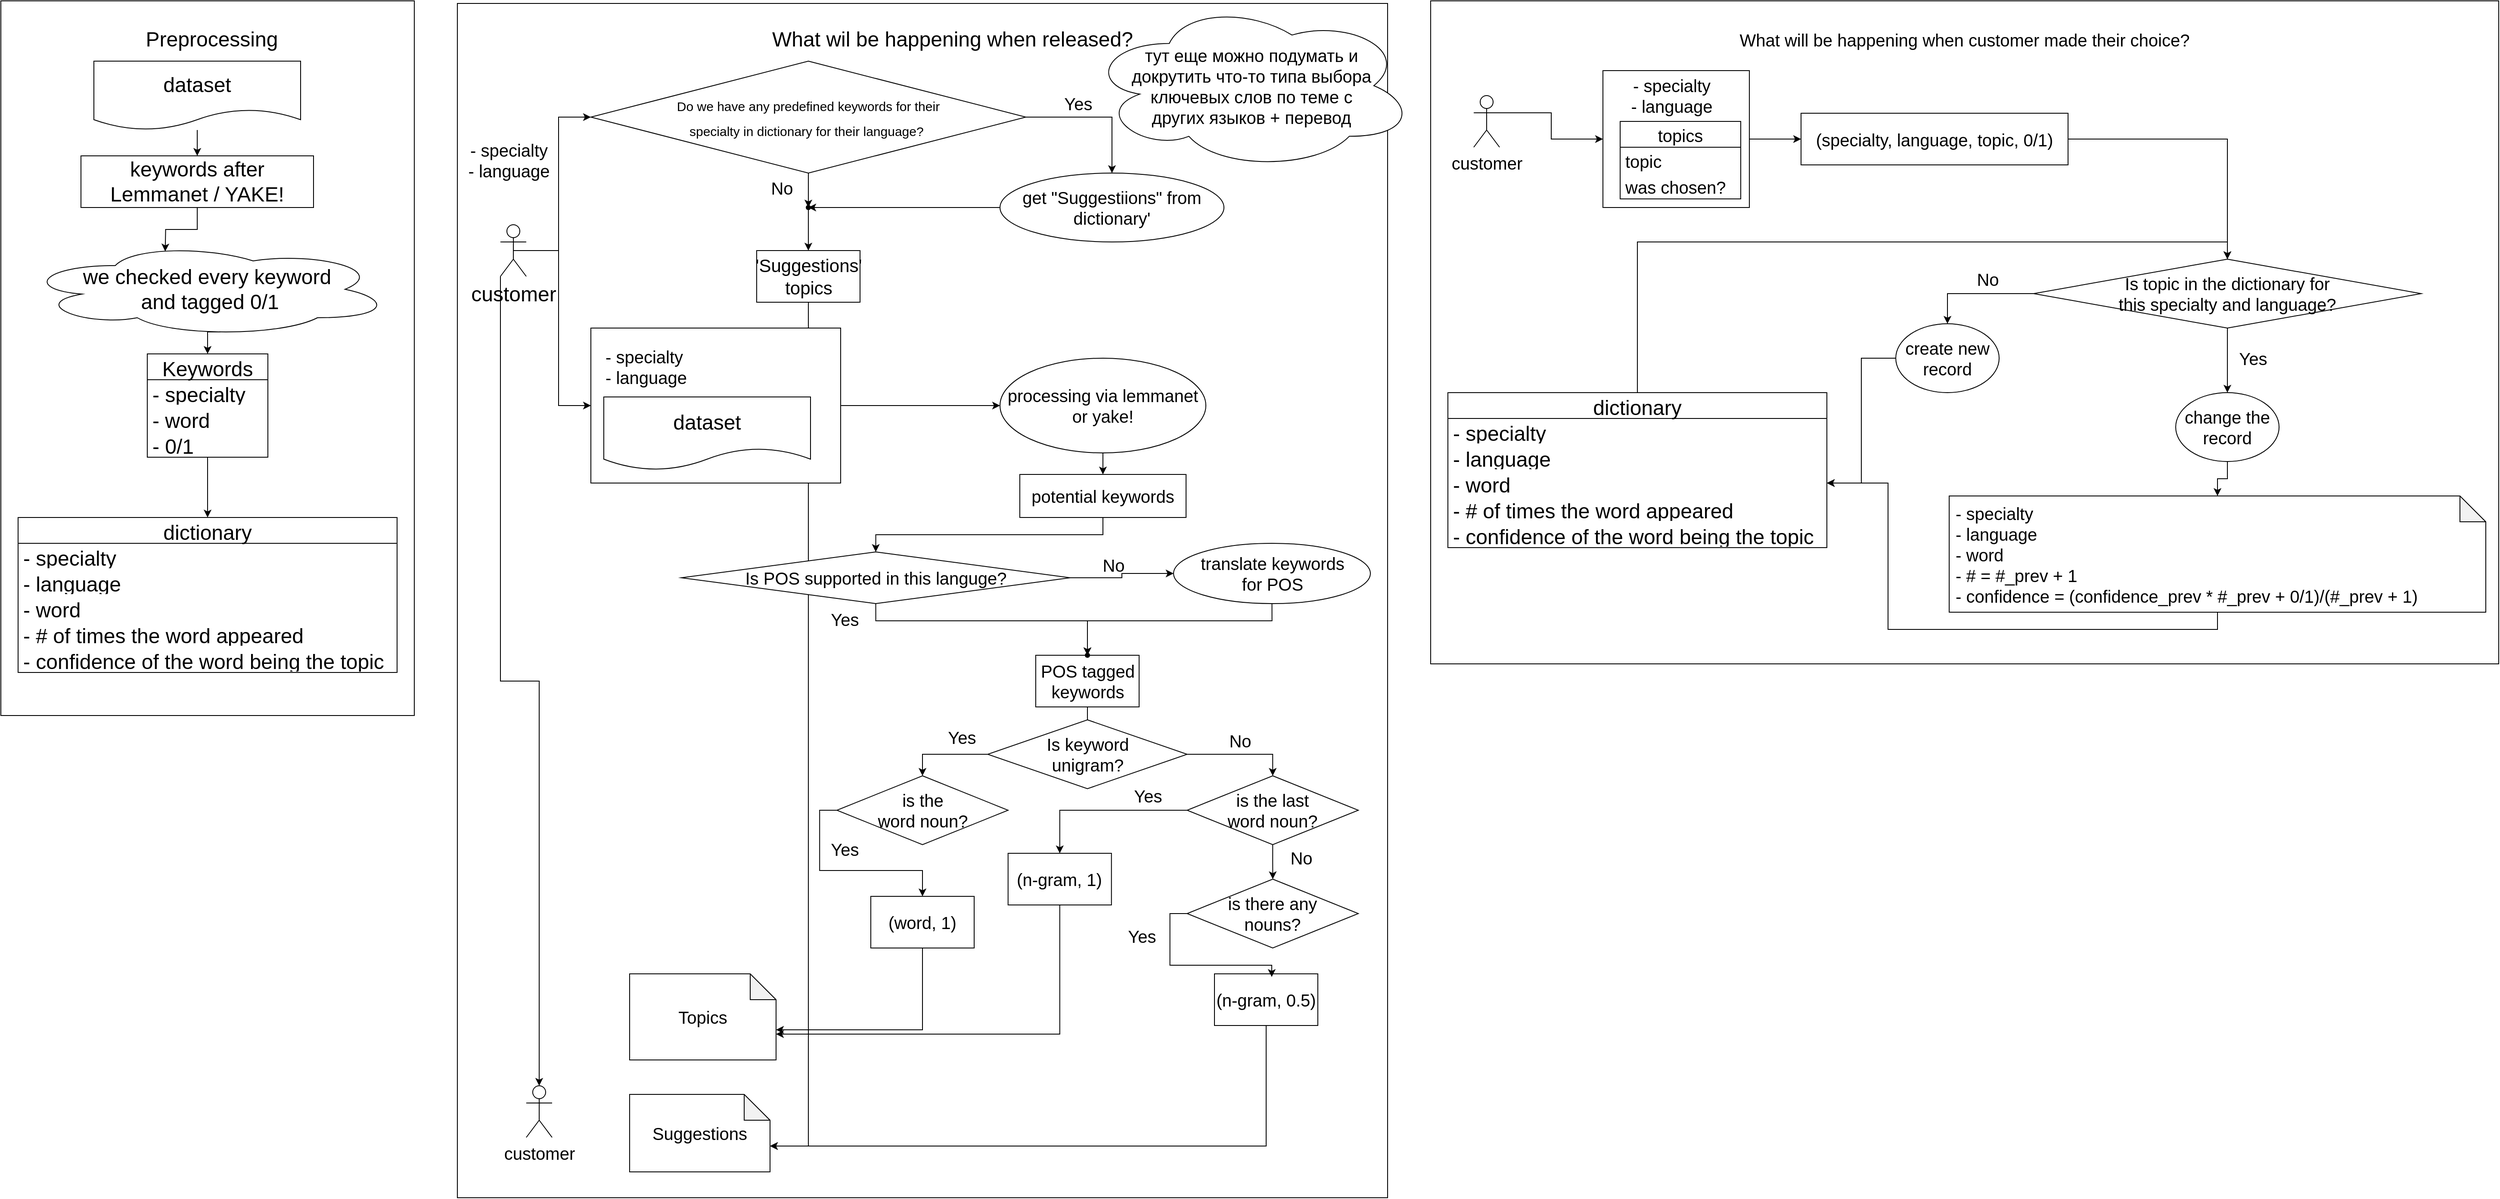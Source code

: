 <mxfile version="20.0.4" type="github">
  <diagram id="jyxu2O19Q4zOR1j5VVk1" name="Page-1">
    <mxGraphModel dx="3910" dy="2300" grid="1" gridSize="10" guides="1" tooltips="1" connect="1" arrows="1" fold="1" page="1" pageScale="1" pageWidth="827" pageHeight="1169" math="0" shadow="0">
      <root>
        <mxCell id="0" />
        <mxCell id="1" parent="0" />
        <mxCell id="x0YamRShH7wEF_Pz-_7j-72" value="" style="rounded=0;whiteSpace=wrap;html=1;fontSize=24;" vertex="1" parent="1">
          <mxGeometry x="10" y="10" width="480" height="830" as="geometry" />
        </mxCell>
        <mxCell id="x0YamRShH7wEF_Pz-_7j-2" value="&lt;font style=&quot;font-size: 24px;&quot;&gt;Preprocessing&lt;/font&gt;" style="text;html=1;strokeColor=none;fillColor=none;align=center;verticalAlign=middle;whiteSpace=wrap;rounded=0;" vertex="1" parent="1">
          <mxGeometry x="40" y="40" width="430" height="30" as="geometry" />
        </mxCell>
        <mxCell id="x0YamRShH7wEF_Pz-_7j-68" value="" style="edgeStyle=orthogonalEdgeStyle;rounded=0;orthogonalLoop=1;jettySize=auto;html=1;fontSize=11;" edge="1" parent="1" source="x0YamRShH7wEF_Pz-_7j-3" target="x0YamRShH7wEF_Pz-_7j-64">
          <mxGeometry relative="1" as="geometry" />
        </mxCell>
        <mxCell id="x0YamRShH7wEF_Pz-_7j-3" value="Keywords" style="swimlane;fontStyle=0;childLayout=stackLayout;horizontal=1;startSize=30;horizontalStack=0;resizeParent=1;resizeParentMax=0;resizeLast=0;collapsible=1;marginBottom=0;fontSize=24;" vertex="1" parent="1">
          <mxGeometry x="180" y="420" width="140" height="120" as="geometry" />
        </mxCell>
        <mxCell id="x0YamRShH7wEF_Pz-_7j-4" value="- specialty" style="text;strokeColor=none;fillColor=none;align=left;verticalAlign=middle;spacingLeft=4;spacingRight=4;overflow=hidden;points=[[0,0.5],[1,0.5]];portConstraint=eastwest;rotatable=0;fontSize=24;" vertex="1" parent="x0YamRShH7wEF_Pz-_7j-3">
          <mxGeometry y="30" width="140" height="30" as="geometry" />
        </mxCell>
        <mxCell id="x0YamRShH7wEF_Pz-_7j-5" value="- word" style="text;strokeColor=none;fillColor=none;align=left;verticalAlign=middle;spacingLeft=4;spacingRight=4;overflow=hidden;points=[[0,0.5],[1,0.5]];portConstraint=eastwest;rotatable=0;fontSize=24;" vertex="1" parent="x0YamRShH7wEF_Pz-_7j-3">
          <mxGeometry y="60" width="140" height="30" as="geometry" />
        </mxCell>
        <mxCell id="x0YamRShH7wEF_Pz-_7j-6" value="- 0/1" style="text;strokeColor=none;fillColor=none;align=left;verticalAlign=middle;spacingLeft=4;spacingRight=4;overflow=hidden;points=[[0,0.5],[1,0.5]];portConstraint=eastwest;rotatable=0;fontSize=24;" vertex="1" parent="x0YamRShH7wEF_Pz-_7j-3">
          <mxGeometry y="90" width="140" height="30" as="geometry" />
        </mxCell>
        <mxCell id="x0YamRShH7wEF_Pz-_7j-16" value="" style="edgeStyle=orthogonalEdgeStyle;rounded=0;orthogonalLoop=1;jettySize=auto;html=1;fontSize=12;" edge="1" parent="1" source="x0YamRShH7wEF_Pz-_7j-8" target="x0YamRShH7wEF_Pz-_7j-14">
          <mxGeometry relative="1" as="geometry" />
        </mxCell>
        <mxCell id="x0YamRShH7wEF_Pz-_7j-8" value="dataset" style="shape=document;whiteSpace=wrap;html=1;boundedLbl=1;fontSize=24;" vertex="1" parent="1">
          <mxGeometry x="118" y="80" width="240" height="80" as="geometry" />
        </mxCell>
        <mxCell id="x0YamRShH7wEF_Pz-_7j-62" style="edgeStyle=orthogonalEdgeStyle;rounded=0;orthogonalLoop=1;jettySize=auto;html=1;exitX=0.5;exitY=1;exitDx=0;exitDy=0;entryX=0.4;entryY=0.1;entryDx=0;entryDy=0;entryPerimeter=0;fontSize=11;" edge="1" parent="1" source="x0YamRShH7wEF_Pz-_7j-14">
          <mxGeometry relative="1" as="geometry">
            <mxPoint x="200.8" y="301" as="targetPoint" />
          </mxGeometry>
        </mxCell>
        <mxCell id="x0YamRShH7wEF_Pz-_7j-14" value="keywords after Lemmanet / YAKE!" style="whiteSpace=wrap;html=1;sketch=0;fontSize=24;" vertex="1" parent="1">
          <mxGeometry x="103" y="190" width="270" height="60" as="geometry" />
        </mxCell>
        <mxCell id="x0YamRShH7wEF_Pz-_7j-63" style="edgeStyle=orthogonalEdgeStyle;rounded=0;orthogonalLoop=1;jettySize=auto;html=1;exitX=0.55;exitY=0.95;exitDx=0;exitDy=0;exitPerimeter=0;entryX=0.5;entryY=0;entryDx=0;entryDy=0;fontSize=11;" edge="1" parent="1" target="x0YamRShH7wEF_Pz-_7j-3">
          <mxGeometry relative="1" as="geometry">
            <mxPoint x="264.85" y="394.5" as="sourcePoint" />
          </mxGeometry>
        </mxCell>
        <mxCell id="x0YamRShH7wEF_Pz-_7j-61" value="we checked every keyword&lt;br style=&quot;font-size: 24px;&quot;&gt;&amp;nbsp;and tagged 0/1" style="ellipse;shape=cloud;whiteSpace=wrap;html=1;fontSize=24;" vertex="1" parent="1">
          <mxGeometry x="36" y="290" width="427" height="110" as="geometry" />
        </mxCell>
        <mxCell id="x0YamRShH7wEF_Pz-_7j-64" value="dictionary" style="swimlane;fontStyle=0;childLayout=stackLayout;horizontal=1;startSize=30;horizontalStack=0;resizeParent=1;resizeParentMax=0;resizeLast=0;collapsible=1;marginBottom=0;fontSize=24;" vertex="1" parent="1">
          <mxGeometry x="30" y="610" width="440" height="180" as="geometry" />
        </mxCell>
        <mxCell id="x0YamRShH7wEF_Pz-_7j-65" value="- specialty" style="text;strokeColor=none;fillColor=none;align=left;verticalAlign=middle;spacingLeft=4;spacingRight=4;overflow=hidden;points=[[0,0.5],[1,0.5]];portConstraint=eastwest;rotatable=0;fontSize=24;" vertex="1" parent="x0YamRShH7wEF_Pz-_7j-64">
          <mxGeometry y="30" width="440" height="30" as="geometry" />
        </mxCell>
        <mxCell id="x0YamRShH7wEF_Pz-_7j-70" value="- language" style="text;strokeColor=none;fillColor=none;align=left;verticalAlign=middle;spacingLeft=4;spacingRight=4;overflow=hidden;points=[[0,0.5],[1,0.5]];portConstraint=eastwest;rotatable=0;fontSize=24;" vertex="1" parent="x0YamRShH7wEF_Pz-_7j-64">
          <mxGeometry y="60" width="440" height="30" as="geometry" />
        </mxCell>
        <mxCell id="x0YamRShH7wEF_Pz-_7j-66" value="- word" style="text;strokeColor=none;fillColor=none;align=left;verticalAlign=middle;spacingLeft=4;spacingRight=4;overflow=hidden;points=[[0,0.5],[1,0.5]];portConstraint=eastwest;rotatable=0;fontSize=24;" vertex="1" parent="x0YamRShH7wEF_Pz-_7j-64">
          <mxGeometry y="90" width="440" height="30" as="geometry" />
        </mxCell>
        <mxCell id="x0YamRShH7wEF_Pz-_7j-67" value="- # of times the word appeared" style="text;strokeColor=none;fillColor=none;align=left;verticalAlign=middle;spacingLeft=4;spacingRight=4;overflow=hidden;points=[[0,0.5],[1,0.5]];portConstraint=eastwest;rotatable=0;fontSize=24;" vertex="1" parent="x0YamRShH7wEF_Pz-_7j-64">
          <mxGeometry y="120" width="440" height="30" as="geometry" />
        </mxCell>
        <mxCell id="x0YamRShH7wEF_Pz-_7j-69" value="- confidence of the word being the topic" style="text;strokeColor=none;fillColor=none;align=left;verticalAlign=middle;spacingLeft=4;spacingRight=4;overflow=hidden;points=[[0,0.5],[1,0.5]];portConstraint=eastwest;rotatable=0;fontSize=24;" vertex="1" parent="x0YamRShH7wEF_Pz-_7j-64">
          <mxGeometry y="150" width="440" height="30" as="geometry" />
        </mxCell>
        <mxCell id="x0YamRShH7wEF_Pz-_7j-76" value="" style="rounded=0;whiteSpace=wrap;html=1;fontSize=24;" vertex="1" parent="1">
          <mxGeometry x="540" y="13" width="1080" height="1387" as="geometry" />
        </mxCell>
        <mxCell id="x0YamRShH7wEF_Pz-_7j-77" value="What wil be happening when released?" style="text;html=1;strokeColor=none;fillColor=none;align=center;verticalAlign=middle;whiteSpace=wrap;rounded=0;fontSize=24;" vertex="1" parent="1">
          <mxGeometry x="740" y="40" width="750" height="30" as="geometry" />
        </mxCell>
        <mxCell id="x0YamRShH7wEF_Pz-_7j-82" value="" style="edgeStyle=orthogonalEdgeStyle;rounded=0;orthogonalLoop=1;jettySize=auto;html=1;fontSize=24;entryX=0;entryY=0.5;entryDx=0;entryDy=0;" edge="1" parent="1" source="x0YamRShH7wEF_Pz-_7j-79" target="x0YamRShH7wEF_Pz-_7j-81">
          <mxGeometry relative="1" as="geometry" />
        </mxCell>
        <mxCell id="x0YamRShH7wEF_Pz-_7j-93" style="edgeStyle=orthogonalEdgeStyle;rounded=0;orthogonalLoop=1;jettySize=auto;html=1;exitX=0.5;exitY=0.5;exitDx=0;exitDy=0;exitPerimeter=0;entryX=0;entryY=0.5;entryDx=0;entryDy=0;fontSize=15;" edge="1" parent="1" source="x0YamRShH7wEF_Pz-_7j-79" target="x0YamRShH7wEF_Pz-_7j-96">
          <mxGeometry relative="1" as="geometry" />
        </mxCell>
        <mxCell id="x0YamRShH7wEF_Pz-_7j-154" style="edgeStyle=orthogonalEdgeStyle;rounded=0;orthogonalLoop=1;jettySize=auto;html=1;exitX=0;exitY=1;exitDx=0;exitDy=0;exitPerimeter=0;entryX=0.5;entryY=0;entryDx=0;entryDy=0;entryPerimeter=0;fontSize=20;" edge="1" parent="1" source="x0YamRShH7wEF_Pz-_7j-79" target="x0YamRShH7wEF_Pz-_7j-153">
          <mxGeometry relative="1" as="geometry" />
        </mxCell>
        <mxCell id="x0YamRShH7wEF_Pz-_7j-79" value="customer" style="shape=umlActor;verticalLabelPosition=bottom;verticalAlign=top;html=1;outlineConnect=0;fontSize=24;" vertex="1" parent="1">
          <mxGeometry x="590" y="270" width="30" height="60" as="geometry" />
        </mxCell>
        <mxCell id="x0YamRShH7wEF_Pz-_7j-87" style="edgeStyle=orthogonalEdgeStyle;rounded=0;orthogonalLoop=1;jettySize=auto;html=1;exitX=1;exitY=0.5;exitDx=0;exitDy=0;entryX=0.5;entryY=0;entryDx=0;entryDy=0;fontSize=15;" edge="1" parent="1" source="x0YamRShH7wEF_Pz-_7j-81" target="x0YamRShH7wEF_Pz-_7j-86">
          <mxGeometry relative="1" as="geometry" />
        </mxCell>
        <mxCell id="x0YamRShH7wEF_Pz-_7j-119" style="edgeStyle=orthogonalEdgeStyle;rounded=0;orthogonalLoop=1;jettySize=auto;html=1;exitX=0.5;exitY=1;exitDx=0;exitDy=0;entryX=0.6;entryY=0.4;entryDx=0;entryDy=0;entryPerimeter=0;fontSize=20;" edge="1" parent="1" source="x0YamRShH7wEF_Pz-_7j-81" target="x0YamRShH7wEF_Pz-_7j-117">
          <mxGeometry relative="1" as="geometry" />
        </mxCell>
        <mxCell id="x0YamRShH7wEF_Pz-_7j-81" value="&lt;font style=&quot;font-size: 15px;&quot;&gt;&lt;br&gt;Do we have any predefined keywords for their &lt;br&gt;specialty in dictionary for their language?&amp;nbsp;&lt;/font&gt;" style="rhombus;whiteSpace=wrap;html=1;fontSize=24;verticalAlign=top;" vertex="1" parent="1">
          <mxGeometry x="695" y="80" width="505" height="130" as="geometry" />
        </mxCell>
        <mxCell id="x0YamRShH7wEF_Pz-_7j-162" style="edgeStyle=orthogonalEdgeStyle;rounded=0;orthogonalLoop=1;jettySize=auto;html=1;exitX=0.5;exitY=1;exitDx=0;exitDy=0;fontSize=20;entryX=0;entryY=0;entryDx=163;entryDy=60;entryPerimeter=0;" edge="1" parent="1" source="x0YamRShH7wEF_Pz-_7j-84" target="x0YamRShH7wEF_Pz-_7j-160">
          <mxGeometry relative="1" as="geometry">
            <Array as="points">
              <mxPoint x="947" y="1340" />
            </Array>
          </mxGeometry>
        </mxCell>
        <mxCell id="x0YamRShH7wEF_Pz-_7j-84" value="&#39;Suggestions&#39; topics" style="rounded=0;whiteSpace=wrap;html=1;fontSize=21;" vertex="1" parent="1">
          <mxGeometry x="887.5" y="300" width="120" height="60" as="geometry" />
        </mxCell>
        <mxCell id="x0YamRShH7wEF_Pz-_7j-89" style="edgeStyle=orthogonalEdgeStyle;rounded=0;orthogonalLoop=1;jettySize=auto;html=1;exitX=0;exitY=0.5;exitDx=0;exitDy=0;fontSize=15;entryX=0.592;entryY=0.564;entryDx=0;entryDy=0;entryPerimeter=0;" edge="1" parent="1" source="x0YamRShH7wEF_Pz-_7j-86" target="x0YamRShH7wEF_Pz-_7j-117">
          <mxGeometry relative="1" as="geometry">
            <mxPoint x="950" y="240" as="targetPoint" />
          </mxGeometry>
        </mxCell>
        <mxCell id="x0YamRShH7wEF_Pz-_7j-86" value="get &quot;Suggestiions&quot; from dictionary&#39;" style="ellipse;whiteSpace=wrap;html=1;fontSize=20;" vertex="1" parent="1">
          <mxGeometry x="1170" y="210" width="260" height="80" as="geometry" />
        </mxCell>
        <mxCell id="x0YamRShH7wEF_Pz-_7j-90" value="Yes" style="text;html=1;strokeColor=none;fillColor=none;align=center;verticalAlign=middle;whiteSpace=wrap;rounded=0;fontSize=20;" vertex="1" parent="1">
          <mxGeometry x="1230.5" y="114" width="60" height="30" as="geometry" />
        </mxCell>
        <mxCell id="x0YamRShH7wEF_Pz-_7j-92" value="No" style="text;html=1;strokeColor=none;fillColor=none;align=center;verticalAlign=middle;whiteSpace=wrap;rounded=0;fontSize=20;" vertex="1" parent="1">
          <mxGeometry x="886.5" y="212" width="60" height="30" as="geometry" />
        </mxCell>
        <mxCell id="x0YamRShH7wEF_Pz-_7j-94" value="- specialty&lt;br style=&quot;font-size: 20px;&quot;&gt;- language" style="text;html=1;strokeColor=none;fillColor=none;align=center;verticalAlign=middle;whiteSpace=wrap;rounded=0;fontSize=20;" vertex="1" parent="1">
          <mxGeometry x="520" y="180" width="160" height="30" as="geometry" />
        </mxCell>
        <mxCell id="x0YamRShH7wEF_Pz-_7j-103" style="edgeStyle=orthogonalEdgeStyle;rounded=0;orthogonalLoop=1;jettySize=auto;html=1;exitX=1;exitY=0.5;exitDx=0;exitDy=0;entryX=0;entryY=0.5;entryDx=0;entryDy=0;fontSize=20;" edge="1" parent="1" source="x0YamRShH7wEF_Pz-_7j-96" target="x0YamRShH7wEF_Pz-_7j-102">
          <mxGeometry relative="1" as="geometry" />
        </mxCell>
        <mxCell id="x0YamRShH7wEF_Pz-_7j-96" value="" style="rounded=0;whiteSpace=wrap;html=1;fontSize=15;" vertex="1" parent="1">
          <mxGeometry x="695" y="390" width="290" height="180" as="geometry" />
        </mxCell>
        <mxCell id="x0YamRShH7wEF_Pz-_7j-78" value="dataset" style="shape=document;whiteSpace=wrap;html=1;boundedLbl=1;fontSize=24;" vertex="1" parent="1">
          <mxGeometry x="710" y="470" width="240" height="85" as="geometry" />
        </mxCell>
        <mxCell id="x0YamRShH7wEF_Pz-_7j-95" value="&lt;font style=&quot;font-size: 20px;&quot;&gt;- specialty&lt;br&gt;- language&lt;/font&gt;" style="text;html=1;strokeColor=none;fillColor=none;align=left;verticalAlign=middle;whiteSpace=wrap;rounded=0;fontSize=15;" vertex="1" parent="1">
          <mxGeometry x="710" y="400" width="170" height="70" as="geometry" />
        </mxCell>
        <mxCell id="x0YamRShH7wEF_Pz-_7j-111" style="edgeStyle=orthogonalEdgeStyle;rounded=0;orthogonalLoop=1;jettySize=auto;html=1;exitX=0.5;exitY=1;exitDx=0;exitDy=0;fontSize=20;" edge="1" parent="1" source="x0YamRShH7wEF_Pz-_7j-102" target="x0YamRShH7wEF_Pz-_7j-105">
          <mxGeometry relative="1" as="geometry" />
        </mxCell>
        <mxCell id="x0YamRShH7wEF_Pz-_7j-102" value="processing via lemmanet or yake!" style="ellipse;whiteSpace=wrap;html=1;fontSize=20;" vertex="1" parent="1">
          <mxGeometry x="1170" y="425" width="239" height="110" as="geometry" />
        </mxCell>
        <mxCell id="x0YamRShH7wEF_Pz-_7j-110" style="edgeStyle=orthogonalEdgeStyle;rounded=0;orthogonalLoop=1;jettySize=auto;html=1;exitX=0.5;exitY=1;exitDx=0;exitDy=0;entryX=0.5;entryY=0;entryDx=0;entryDy=0;fontSize=20;" edge="1" parent="1" source="x0YamRShH7wEF_Pz-_7j-105" target="x0YamRShH7wEF_Pz-_7j-17">
          <mxGeometry relative="1" as="geometry" />
        </mxCell>
        <mxCell id="x0YamRShH7wEF_Pz-_7j-105" value="potential keywords" style="rounded=0;whiteSpace=wrap;html=1;fontSize=20;" vertex="1" parent="1">
          <mxGeometry x="1193" y="560" width="193" height="50" as="geometry" />
        </mxCell>
        <mxCell id="x0YamRShH7wEF_Pz-_7j-112" style="edgeStyle=orthogonalEdgeStyle;rounded=0;orthogonalLoop=1;jettySize=auto;html=1;exitX=1;exitY=0.5;exitDx=0;exitDy=0;entryX=0;entryY=0.5;entryDx=0;entryDy=0;fontSize=20;" edge="1" parent="1" source="x0YamRShH7wEF_Pz-_7j-17" target="x0YamRShH7wEF_Pz-_7j-25">
          <mxGeometry relative="1" as="geometry" />
        </mxCell>
        <mxCell id="x0YamRShH7wEF_Pz-_7j-116" style="edgeStyle=orthogonalEdgeStyle;rounded=0;orthogonalLoop=1;jettySize=auto;html=1;exitX=0.5;exitY=1;exitDx=0;exitDy=0;entryX=0.482;entryY=0.647;entryDx=0;entryDy=0;entryPerimeter=0;fontSize=20;" edge="1" parent="1" source="x0YamRShH7wEF_Pz-_7j-17" target="x0YamRShH7wEF_Pz-_7j-34">
          <mxGeometry relative="1" as="geometry" />
        </mxCell>
        <mxCell id="x0YamRShH7wEF_Pz-_7j-17" value="&lt;font style=&quot;font-size: 20px;&quot;&gt;Is POS supported in this languge?&lt;/font&gt;" style="rhombus;whiteSpace=wrap;html=1;sketch=0;fontSize=20;" vertex="1" parent="1">
          <mxGeometry x="800" y="650" width="451.5" height="60" as="geometry" />
        </mxCell>
        <mxCell id="x0YamRShH7wEF_Pz-_7j-40" style="edgeStyle=orthogonalEdgeStyle;rounded=0;orthogonalLoop=1;jettySize=auto;html=1;exitX=0.5;exitY=1;exitDx=0;exitDy=0;fontSize=20;" edge="1" parent="1" source="x0YamRShH7wEF_Pz-_7j-19" target="x0YamRShH7wEF_Pz-_7j-41">
          <mxGeometry relative="1" as="geometry">
            <mxPoint x="1271.167" y="950" as="targetPoint" />
          </mxGeometry>
        </mxCell>
        <mxCell id="x0YamRShH7wEF_Pz-_7j-19" value="POS tagged keywords" style="whiteSpace=wrap;html=1;sketch=0;fontSize=20;" vertex="1" parent="1">
          <mxGeometry x="1211.5" y="770" width="120" height="60" as="geometry" />
        </mxCell>
        <mxCell id="x0YamRShH7wEF_Pz-_7j-115" style="edgeStyle=orthogonalEdgeStyle;rounded=0;orthogonalLoop=1;jettySize=auto;html=1;exitX=0.5;exitY=1;exitDx=0;exitDy=0;entryX=1.015;entryY=0.847;entryDx=0;entryDy=0;entryPerimeter=0;fontSize=20;" edge="1" parent="1" source="x0YamRShH7wEF_Pz-_7j-25" target="x0YamRShH7wEF_Pz-_7j-34">
          <mxGeometry relative="1" as="geometry" />
        </mxCell>
        <mxCell id="x0YamRShH7wEF_Pz-_7j-25" value="translate keywords &lt;br&gt;for POS" style="ellipse;whiteSpace=wrap;html=1;fontSize=20;" vertex="1" parent="1">
          <mxGeometry x="1371.5" y="640" width="228.5" height="70" as="geometry" />
        </mxCell>
        <mxCell id="x0YamRShH7wEF_Pz-_7j-34" value="" style="shape=waypoint;sketch=0;size=6;pointerEvents=1;points=[];fillColor=default;resizable=0;rotatable=0;perimeter=centerPerimeter;snapToPoint=1;fontSize=20;" vertex="1" parent="1">
          <mxGeometry x="1251.5" y="750" width="40" height="40" as="geometry" />
        </mxCell>
        <mxCell id="x0YamRShH7wEF_Pz-_7j-122" style="edgeStyle=orthogonalEdgeStyle;rounded=0;orthogonalLoop=1;jettySize=auto;html=1;exitX=0;exitY=0.5;exitDx=0;exitDy=0;entryX=0.5;entryY=0;entryDx=0;entryDy=0;fontSize=20;" edge="1" parent="1" source="x0YamRShH7wEF_Pz-_7j-41" target="x0YamRShH7wEF_Pz-_7j-125">
          <mxGeometry relative="1" as="geometry">
            <mxPoint x="1096.5" y="925" as="targetPoint" />
          </mxGeometry>
        </mxCell>
        <mxCell id="x0YamRShH7wEF_Pz-_7j-124" style="edgeStyle=orthogonalEdgeStyle;rounded=0;orthogonalLoop=1;jettySize=auto;html=1;exitX=1;exitY=0.5;exitDx=0;exitDy=0;entryX=0.5;entryY=0;entryDx=0;entryDy=0;fontSize=20;" edge="1" parent="1" source="x0YamRShH7wEF_Pz-_7j-41" target="x0YamRShH7wEF_Pz-_7j-53">
          <mxGeometry relative="1" as="geometry" />
        </mxCell>
        <mxCell id="x0YamRShH7wEF_Pz-_7j-41" value="Is keyword&lt;br&gt;unigram?" style="rhombus;whiteSpace=wrap;html=1;fontSize=20;" vertex="1" parent="1">
          <mxGeometry x="1155.75" y="845" width="231.5" height="80" as="geometry" />
        </mxCell>
        <mxCell id="x0YamRShH7wEF_Pz-_7j-50" value="Yes" style="text;html=1;strokeColor=none;fillColor=none;align=center;verticalAlign=middle;whiteSpace=wrap;rounded=0;fontSize=20;" vertex="1" parent="1">
          <mxGeometry x="960" y="715" width="60" height="25" as="geometry" />
        </mxCell>
        <mxCell id="x0YamRShH7wEF_Pz-_7j-52" value="Yes" style="text;html=1;strokeColor=none;fillColor=none;align=center;verticalAlign=middle;whiteSpace=wrap;rounded=0;fontSize=20;" vertex="1" parent="1">
          <mxGeometry x="1095.75" y="850" width="60" height="30" as="geometry" />
        </mxCell>
        <mxCell id="x0YamRShH7wEF_Pz-_7j-135" style="edgeStyle=orthogonalEdgeStyle;rounded=0;orthogonalLoop=1;jettySize=auto;html=1;exitX=0;exitY=0.5;exitDx=0;exitDy=0;entryX=0.5;entryY=0;entryDx=0;entryDy=0;fontSize=20;" edge="1" parent="1" source="x0YamRShH7wEF_Pz-_7j-53" target="x0YamRShH7wEF_Pz-_7j-128">
          <mxGeometry relative="1" as="geometry" />
        </mxCell>
        <mxCell id="x0YamRShH7wEF_Pz-_7j-138" style="edgeStyle=orthogonalEdgeStyle;rounded=0;orthogonalLoop=1;jettySize=auto;html=1;exitX=0.5;exitY=1;exitDx=0;exitDy=0;fontSize=20;" edge="1" parent="1" source="x0YamRShH7wEF_Pz-_7j-53" target="x0YamRShH7wEF_Pz-_7j-130">
          <mxGeometry relative="1" as="geometry" />
        </mxCell>
        <mxCell id="x0YamRShH7wEF_Pz-_7j-53" value="is the last &lt;br&gt;word noun?" style="rhombus;whiteSpace=wrap;html=1;fontSize=20;" vertex="1" parent="1">
          <mxGeometry x="1387.25" y="910" width="198.75" height="80" as="geometry" />
        </mxCell>
        <mxCell id="x0YamRShH7wEF_Pz-_7j-55" value="No" style="text;html=1;strokeColor=none;fillColor=none;align=center;verticalAlign=middle;whiteSpace=wrap;rounded=0;fontSize=20;" vertex="1" parent="1">
          <mxGeometry x="1419" y="854" width="60" height="30" as="geometry" />
        </mxCell>
        <mxCell id="x0YamRShH7wEF_Pz-_7j-114" value="No" style="text;html=1;strokeColor=none;fillColor=none;align=center;verticalAlign=middle;whiteSpace=wrap;rounded=0;fontSize=20;" vertex="1" parent="1">
          <mxGeometry x="1271.5" y="650" width="60" height="30" as="geometry" />
        </mxCell>
        <mxCell id="x0YamRShH7wEF_Pz-_7j-120" value="" style="edgeStyle=orthogonalEdgeStyle;rounded=0;orthogonalLoop=1;jettySize=auto;html=1;fontSize=20;" edge="1" parent="1" source="x0YamRShH7wEF_Pz-_7j-117" target="x0YamRShH7wEF_Pz-_7j-84">
          <mxGeometry relative="1" as="geometry" />
        </mxCell>
        <mxCell id="x0YamRShH7wEF_Pz-_7j-117" value="" style="shape=waypoint;sketch=0;size=6;pointerEvents=1;points=[];fillColor=default;resizable=0;rotatable=0;perimeter=centerPerimeter;snapToPoint=1;fontSize=20;" vertex="1" parent="1">
          <mxGeometry x="927.5" y="230" width="40" height="40" as="geometry" />
        </mxCell>
        <mxCell id="x0YamRShH7wEF_Pz-_7j-131" style="edgeStyle=orthogonalEdgeStyle;rounded=0;orthogonalLoop=1;jettySize=auto;html=1;exitX=0;exitY=0.5;exitDx=0;exitDy=0;entryX=0.5;entryY=0;entryDx=0;entryDy=0;fontSize=20;" edge="1" parent="1" source="x0YamRShH7wEF_Pz-_7j-125" target="x0YamRShH7wEF_Pz-_7j-126">
          <mxGeometry relative="1" as="geometry" />
        </mxCell>
        <mxCell id="x0YamRShH7wEF_Pz-_7j-125" value="is the&lt;br&gt;word noun?" style="rhombus;whiteSpace=wrap;html=1;fontSize=20;" vertex="1" parent="1">
          <mxGeometry x="980.63" y="910" width="198.75" height="80" as="geometry" />
        </mxCell>
        <mxCell id="x0YamRShH7wEF_Pz-_7j-164" style="edgeStyle=orthogonalEdgeStyle;rounded=0;orthogonalLoop=1;jettySize=auto;html=1;exitX=0.5;exitY=1;exitDx=0;exitDy=0;entryX=0;entryY=0;entryDx=170;entryDy=65;entryPerimeter=0;fontSize=20;" edge="1" parent="1" source="x0YamRShH7wEF_Pz-_7j-126" target="x0YamRShH7wEF_Pz-_7j-161">
          <mxGeometry relative="1" as="geometry" />
        </mxCell>
        <mxCell id="x0YamRShH7wEF_Pz-_7j-126" value="(word, 1)" style="rounded=0;whiteSpace=wrap;html=1;fontSize=20;" vertex="1" parent="1">
          <mxGeometry x="1020" y="1050" width="120" height="60" as="geometry" />
        </mxCell>
        <mxCell id="x0YamRShH7wEF_Pz-_7j-165" style="edgeStyle=orthogonalEdgeStyle;rounded=0;orthogonalLoop=1;jettySize=auto;html=1;exitX=0.5;exitY=1;exitDx=0;exitDy=0;fontSize=20;" edge="1" parent="1" source="x0YamRShH7wEF_Pz-_7j-128">
          <mxGeometry relative="1" as="geometry">
            <mxPoint x="910" y="1210" as="targetPoint" />
            <Array as="points">
              <mxPoint x="1239" y="1210" />
            </Array>
          </mxGeometry>
        </mxCell>
        <mxCell id="x0YamRShH7wEF_Pz-_7j-128" value="(n-gram, 1)" style="rounded=0;whiteSpace=wrap;html=1;fontSize=20;" vertex="1" parent="1">
          <mxGeometry x="1179.38" y="1000" width="120" height="60" as="geometry" />
        </mxCell>
        <mxCell id="x0YamRShH7wEF_Pz-_7j-163" style="edgeStyle=orthogonalEdgeStyle;rounded=0;orthogonalLoop=1;jettySize=auto;html=1;exitX=0.5;exitY=1;exitDx=0;exitDy=0;entryX=0;entryY=0;entryDx=163;entryDy=60;entryPerimeter=0;fontSize=20;" edge="1" parent="1" source="x0YamRShH7wEF_Pz-_7j-129" target="x0YamRShH7wEF_Pz-_7j-160">
          <mxGeometry relative="1" as="geometry" />
        </mxCell>
        <mxCell id="x0YamRShH7wEF_Pz-_7j-129" value="(n-gram, 0.5)" style="rounded=0;whiteSpace=wrap;html=1;fontSize=20;" vertex="1" parent="1">
          <mxGeometry x="1419" y="1140" width="120" height="60" as="geometry" />
        </mxCell>
        <mxCell id="x0YamRShH7wEF_Pz-_7j-140" style="edgeStyle=orthogonalEdgeStyle;rounded=0;orthogonalLoop=1;jettySize=auto;html=1;exitX=0;exitY=0.5;exitDx=0;exitDy=0;entryX=0.554;entryY=0.06;entryDx=0;entryDy=0;entryPerimeter=0;fontSize=20;" edge="1" parent="1" source="x0YamRShH7wEF_Pz-_7j-130" target="x0YamRShH7wEF_Pz-_7j-129">
          <mxGeometry relative="1" as="geometry" />
        </mxCell>
        <mxCell id="x0YamRShH7wEF_Pz-_7j-130" value="is there any &lt;br&gt;nouns?" style="rhombus;whiteSpace=wrap;html=1;fontSize=20;" vertex="1" parent="1">
          <mxGeometry x="1387.25" y="1030" width="198.75" height="80" as="geometry" />
        </mxCell>
        <mxCell id="x0YamRShH7wEF_Pz-_7j-132" value="Yes" style="text;html=1;strokeColor=none;fillColor=none;align=center;verticalAlign=middle;whiteSpace=wrap;rounded=0;fontSize=20;" vertex="1" parent="1">
          <mxGeometry x="960" y="980" width="60" height="30" as="geometry" />
        </mxCell>
        <mxCell id="x0YamRShH7wEF_Pz-_7j-136" value="Yes" style="text;html=1;strokeColor=none;fillColor=none;align=center;verticalAlign=middle;whiteSpace=wrap;rounded=0;fontSize=20;" vertex="1" parent="1">
          <mxGeometry x="1311.5" y="918" width="60" height="30" as="geometry" />
        </mxCell>
        <mxCell id="x0YamRShH7wEF_Pz-_7j-139" value="No" style="text;html=1;strokeColor=none;fillColor=none;align=center;verticalAlign=middle;whiteSpace=wrap;rounded=0;fontSize=20;" vertex="1" parent="1">
          <mxGeometry x="1490" y="990" width="60" height="30" as="geometry" />
        </mxCell>
        <mxCell id="x0YamRShH7wEF_Pz-_7j-141" value="Yes" style="text;html=1;strokeColor=none;fillColor=none;align=center;verticalAlign=middle;whiteSpace=wrap;rounded=0;fontSize=20;" vertex="1" parent="1">
          <mxGeometry x="1305" y="1081" width="60" height="30" as="geometry" />
        </mxCell>
        <mxCell id="x0YamRShH7wEF_Pz-_7j-153" value="customer&lt;br&gt;" style="shape=umlActor;verticalLabelPosition=bottom;verticalAlign=top;html=1;outlineConnect=0;fontSize=20;" vertex="1" parent="1">
          <mxGeometry x="620" y="1270" width="30" height="60" as="geometry" />
        </mxCell>
        <mxCell id="x0YamRShH7wEF_Pz-_7j-160" value="Suggestions" style="shape=note;whiteSpace=wrap;html=1;backgroundOutline=1;darkOpacity=0.05;fontSize=20;" vertex="1" parent="1">
          <mxGeometry x="740" y="1280" width="163" height="90" as="geometry" />
        </mxCell>
        <mxCell id="x0YamRShH7wEF_Pz-_7j-161" value="Topics" style="shape=note;whiteSpace=wrap;html=1;backgroundOutline=1;darkOpacity=0.05;fontSize=20;" vertex="1" parent="1">
          <mxGeometry x="740" y="1140" width="170" height="100" as="geometry" />
        </mxCell>
        <mxCell id="x0YamRShH7wEF_Pz-_7j-166" value="" style="rounded=0;whiteSpace=wrap;html=1;fontSize=20;" vertex="1" parent="1">
          <mxGeometry x="1670" y="10" width="1240" height="770" as="geometry" />
        </mxCell>
        <mxCell id="x0YamRShH7wEF_Pz-_7j-167" value="What will be happening when customer made their choice?" style="text;html=1;strokeColor=none;fillColor=none;align=center;verticalAlign=middle;whiteSpace=wrap;rounded=0;fontSize=20;" vertex="1" parent="1">
          <mxGeometry x="1710" y="40" width="1160" height="30" as="geometry" />
        </mxCell>
        <mxCell id="x0YamRShH7wEF_Pz-_7j-170" style="edgeStyle=orthogonalEdgeStyle;rounded=0;orthogonalLoop=1;jettySize=auto;html=1;exitX=1;exitY=0.333;exitDx=0;exitDy=0;exitPerimeter=0;entryX=0;entryY=0.5;entryDx=0;entryDy=0;fontSize=20;" edge="1" parent="1" source="x0YamRShH7wEF_Pz-_7j-168" target="x0YamRShH7wEF_Pz-_7j-169">
          <mxGeometry relative="1" as="geometry" />
        </mxCell>
        <mxCell id="x0YamRShH7wEF_Pz-_7j-168" value="customer" style="shape=umlActor;verticalLabelPosition=bottom;verticalAlign=top;html=1;outlineConnect=0;fontSize=20;" vertex="1" parent="1">
          <mxGeometry x="1720" y="120" width="30" height="60" as="geometry" />
        </mxCell>
        <mxCell id="x0YamRShH7wEF_Pz-_7j-187" style="edgeStyle=orthogonalEdgeStyle;rounded=0;orthogonalLoop=1;jettySize=auto;html=1;exitX=1;exitY=0.5;exitDx=0;exitDy=0;entryX=0;entryY=0.5;entryDx=0;entryDy=0;fontSize=20;" edge="1" parent="1" source="x0YamRShH7wEF_Pz-_7j-169" target="x0YamRShH7wEF_Pz-_7j-186">
          <mxGeometry relative="1" as="geometry" />
        </mxCell>
        <mxCell id="x0YamRShH7wEF_Pz-_7j-169" value="" style="rounded=0;whiteSpace=wrap;html=1;fontSize=20;" vertex="1" parent="1">
          <mxGeometry x="1870" y="91" width="170" height="159" as="geometry" />
        </mxCell>
        <mxCell id="x0YamRShH7wEF_Pz-_7j-174" value="topics" style="swimlane;fontStyle=0;childLayout=stackLayout;horizontal=1;startSize=30;horizontalStack=0;resizeParent=1;resizeParentMax=0;resizeLast=0;collapsible=1;marginBottom=0;fontSize=20;" vertex="1" parent="1">
          <mxGeometry x="1890" y="150" width="140" height="90" as="geometry" />
        </mxCell>
        <mxCell id="x0YamRShH7wEF_Pz-_7j-175" value="topic" style="text;strokeColor=none;fillColor=none;align=left;verticalAlign=middle;spacingLeft=4;spacingRight=4;overflow=hidden;points=[[0,0.5],[1,0.5]];portConstraint=eastwest;rotatable=0;fontSize=20;" vertex="1" parent="x0YamRShH7wEF_Pz-_7j-174">
          <mxGeometry y="30" width="140" height="30" as="geometry" />
        </mxCell>
        <mxCell id="x0YamRShH7wEF_Pz-_7j-176" value="was chosen?" style="text;strokeColor=none;fillColor=none;align=left;verticalAlign=middle;spacingLeft=4;spacingRight=4;overflow=hidden;points=[[0,0.5],[1,0.5]];portConstraint=eastwest;rotatable=0;fontSize=20;" vertex="1" parent="x0YamRShH7wEF_Pz-_7j-174">
          <mxGeometry y="60" width="140" height="30" as="geometry" />
        </mxCell>
        <mxCell id="x0YamRShH7wEF_Pz-_7j-178" value="- specialty&lt;br&gt;- language" style="text;html=1;strokeColor=none;fillColor=none;align=center;verticalAlign=middle;whiteSpace=wrap;rounded=0;fontSize=20;" vertex="1" parent="1">
          <mxGeometry x="1890" y="105" width="120" height="30" as="geometry" />
        </mxCell>
        <mxCell id="x0YamRShH7wEF_Pz-_7j-189" style="edgeStyle=orthogonalEdgeStyle;rounded=0;orthogonalLoop=1;jettySize=auto;html=1;exitX=0.5;exitY=0;exitDx=0;exitDy=0;entryX=0.5;entryY=0;entryDx=0;entryDy=0;fontSize=20;" edge="1" parent="1" source="x0YamRShH7wEF_Pz-_7j-179" target="x0YamRShH7wEF_Pz-_7j-188">
          <mxGeometry relative="1" as="geometry" />
        </mxCell>
        <mxCell id="x0YamRShH7wEF_Pz-_7j-179" value="dictionary" style="swimlane;fontStyle=0;childLayout=stackLayout;horizontal=1;startSize=30;horizontalStack=0;resizeParent=1;resizeParentMax=0;resizeLast=0;collapsible=1;marginBottom=0;fontSize=24;" vertex="1" parent="1">
          <mxGeometry x="1690" y="465" width="440" height="180" as="geometry" />
        </mxCell>
        <mxCell id="x0YamRShH7wEF_Pz-_7j-180" value="- specialty" style="text;strokeColor=none;fillColor=none;align=left;verticalAlign=middle;spacingLeft=4;spacingRight=4;overflow=hidden;points=[[0,0.5],[1,0.5]];portConstraint=eastwest;rotatable=0;fontSize=24;" vertex="1" parent="x0YamRShH7wEF_Pz-_7j-179">
          <mxGeometry y="30" width="440" height="30" as="geometry" />
        </mxCell>
        <mxCell id="x0YamRShH7wEF_Pz-_7j-181" value="- language" style="text;strokeColor=none;fillColor=none;align=left;verticalAlign=middle;spacingLeft=4;spacingRight=4;overflow=hidden;points=[[0,0.5],[1,0.5]];portConstraint=eastwest;rotatable=0;fontSize=24;" vertex="1" parent="x0YamRShH7wEF_Pz-_7j-179">
          <mxGeometry y="60" width="440" height="30" as="geometry" />
        </mxCell>
        <mxCell id="x0YamRShH7wEF_Pz-_7j-182" value="- word" style="text;strokeColor=none;fillColor=none;align=left;verticalAlign=middle;spacingLeft=4;spacingRight=4;overflow=hidden;points=[[0,0.5],[1,0.5]];portConstraint=eastwest;rotatable=0;fontSize=24;" vertex="1" parent="x0YamRShH7wEF_Pz-_7j-179">
          <mxGeometry y="90" width="440" height="30" as="geometry" />
        </mxCell>
        <mxCell id="x0YamRShH7wEF_Pz-_7j-183" value="- # of times the word appeared" style="text;strokeColor=none;fillColor=none;align=left;verticalAlign=middle;spacingLeft=4;spacingRight=4;overflow=hidden;points=[[0,0.5],[1,0.5]];portConstraint=eastwest;rotatable=0;fontSize=24;" vertex="1" parent="x0YamRShH7wEF_Pz-_7j-179">
          <mxGeometry y="120" width="440" height="30" as="geometry" />
        </mxCell>
        <mxCell id="x0YamRShH7wEF_Pz-_7j-184" value="- confidence of the word being the topic" style="text;strokeColor=none;fillColor=none;align=left;verticalAlign=middle;spacingLeft=4;spacingRight=4;overflow=hidden;points=[[0,0.5],[1,0.5]];portConstraint=eastwest;rotatable=0;fontSize=24;" vertex="1" parent="x0YamRShH7wEF_Pz-_7j-179">
          <mxGeometry y="150" width="440" height="30" as="geometry" />
        </mxCell>
        <mxCell id="x0YamRShH7wEF_Pz-_7j-190" style="edgeStyle=orthogonalEdgeStyle;rounded=0;orthogonalLoop=1;jettySize=auto;html=1;exitX=1;exitY=0.5;exitDx=0;exitDy=0;fontSize=20;entryX=0.5;entryY=0;entryDx=0;entryDy=0;" edge="1" parent="1" source="x0YamRShH7wEF_Pz-_7j-186" target="x0YamRShH7wEF_Pz-_7j-188">
          <mxGeometry relative="1" as="geometry">
            <mxPoint x="2490.0" y="300" as="targetPoint" />
          </mxGeometry>
        </mxCell>
        <mxCell id="x0YamRShH7wEF_Pz-_7j-186" value="(specialty, language, topic, 0/1)" style="rounded=0;whiteSpace=wrap;html=1;fontSize=20;" vertex="1" parent="1">
          <mxGeometry x="2100" y="140.5" width="310" height="60" as="geometry" />
        </mxCell>
        <mxCell id="x0YamRShH7wEF_Pz-_7j-194" style="edgeStyle=orthogonalEdgeStyle;rounded=0;orthogonalLoop=1;jettySize=auto;html=1;exitX=0;exitY=0.5;exitDx=0;exitDy=0;fontSize=20;entryX=0.5;entryY=0;entryDx=0;entryDy=0;" edge="1" parent="1" source="x0YamRShH7wEF_Pz-_7j-188" target="x0YamRShH7wEF_Pz-_7j-193">
          <mxGeometry relative="1" as="geometry" />
        </mxCell>
        <mxCell id="x0YamRShH7wEF_Pz-_7j-202" style="edgeStyle=orthogonalEdgeStyle;rounded=0;orthogonalLoop=1;jettySize=auto;html=1;exitX=0.5;exitY=1;exitDx=0;exitDy=0;entryX=0.5;entryY=0;entryDx=0;entryDy=0;fontSize=20;" edge="1" parent="1" source="x0YamRShH7wEF_Pz-_7j-188" target="x0YamRShH7wEF_Pz-_7j-201">
          <mxGeometry relative="1" as="geometry" />
        </mxCell>
        <mxCell id="x0YamRShH7wEF_Pz-_7j-188" value="Is topic in the dictionary for &lt;br&gt;this specialty and language?" style="rhombus;whiteSpace=wrap;html=1;fontSize=20;" vertex="1" parent="1">
          <mxGeometry x="2370" y="310" width="450" height="80" as="geometry" />
        </mxCell>
        <mxCell id="x0YamRShH7wEF_Pz-_7j-191" value="тут еще можно подумать и &lt;br&gt;докрутить что-то типа выбора &lt;br&gt;ключевых слов по теме с &lt;br&gt;других языков + перевод" style="ellipse;shape=cloud;whiteSpace=wrap;html=1;fontSize=20;" vertex="1" parent="1">
          <mxGeometry x="1271.5" y="10.5" width="380" height="196" as="geometry" />
        </mxCell>
        <mxCell id="x0YamRShH7wEF_Pz-_7j-195" style="edgeStyle=orthogonalEdgeStyle;rounded=0;orthogonalLoop=1;jettySize=auto;html=1;exitX=0;exitY=0.5;exitDx=0;exitDy=0;entryX=1;entryY=0.5;entryDx=0;entryDy=0;fontSize=20;" edge="1" parent="1" source="x0YamRShH7wEF_Pz-_7j-193" target="x0YamRShH7wEF_Pz-_7j-182">
          <mxGeometry relative="1" as="geometry" />
        </mxCell>
        <mxCell id="x0YamRShH7wEF_Pz-_7j-193" value="create new record" style="ellipse;whiteSpace=wrap;html=1;fontSize=20;" vertex="1" parent="1">
          <mxGeometry x="2210" y="385" width="120" height="80" as="geometry" />
        </mxCell>
        <mxCell id="x0YamRShH7wEF_Pz-_7j-197" value="No" style="text;html=1;strokeColor=none;fillColor=none;align=center;verticalAlign=middle;whiteSpace=wrap;rounded=0;fontSize=20;" vertex="1" parent="1">
          <mxGeometry x="2287" y="318" width="60" height="30" as="geometry" />
        </mxCell>
        <mxCell id="x0YamRShH7wEF_Pz-_7j-206" style="edgeStyle=orthogonalEdgeStyle;rounded=0;orthogonalLoop=1;jettySize=auto;html=1;exitX=0.5;exitY=1;exitDx=0;exitDy=0;entryX=0.5;entryY=0;entryDx=0;entryDy=0;entryPerimeter=0;fontSize=20;" edge="1" parent="1" source="x0YamRShH7wEF_Pz-_7j-201" target="x0YamRShH7wEF_Pz-_7j-204">
          <mxGeometry relative="1" as="geometry" />
        </mxCell>
        <mxCell id="x0YamRShH7wEF_Pz-_7j-201" value="change the record" style="ellipse;whiteSpace=wrap;html=1;fontSize=20;" vertex="1" parent="1">
          <mxGeometry x="2535" y="465" width="120" height="80" as="geometry" />
        </mxCell>
        <mxCell id="x0YamRShH7wEF_Pz-_7j-203" value="Yes" style="text;html=1;strokeColor=none;fillColor=none;align=center;verticalAlign=middle;whiteSpace=wrap;rounded=0;fontSize=20;" vertex="1" parent="1">
          <mxGeometry x="2595" y="410" width="60" height="30" as="geometry" />
        </mxCell>
        <mxCell id="x0YamRShH7wEF_Pz-_7j-205" style="edgeStyle=orthogonalEdgeStyle;rounded=0;orthogonalLoop=1;jettySize=auto;html=1;exitX=0.5;exitY=1;exitDx=0;exitDy=0;exitPerimeter=0;entryX=1;entryY=0.5;entryDx=0;entryDy=0;fontSize=20;" edge="1" parent="1" source="x0YamRShH7wEF_Pz-_7j-204" target="x0YamRShH7wEF_Pz-_7j-182">
          <mxGeometry relative="1" as="geometry" />
        </mxCell>
        <mxCell id="x0YamRShH7wEF_Pz-_7j-204" value="&amp;nbsp;- specialty&lt;br&gt;&amp;nbsp;- language&lt;br&gt;&amp;nbsp;- word&lt;br&gt;&amp;nbsp;- # = #_prev + 1&lt;br&gt;&amp;nbsp;- confidence = (confidence_prev * #_prev + 0/1)/(#_prev + 1)" style="shape=note;whiteSpace=wrap;html=1;backgroundOutline=1;darkOpacity=0.05;fontSize=20;align=left;" vertex="1" parent="1">
          <mxGeometry x="2272" y="585" width="623" height="135" as="geometry" />
        </mxCell>
      </root>
    </mxGraphModel>
  </diagram>
</mxfile>

